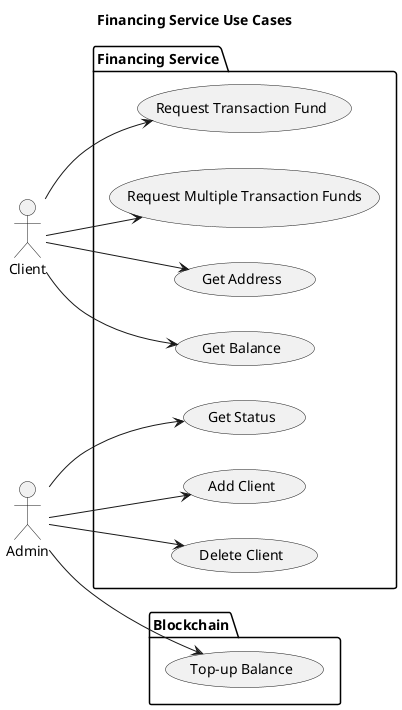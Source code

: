 @startuml
title Financing Service Use Cases
left to right direction

actor Client as C
actor Admin as A

package "Financing Service" {
    C --> (Request Transaction Fund)
    C --> (Request Multiple Transaction Funds)
    C --> (Get Address)
    C --> (Get Balance)

    A --> (Get Status) 
    A --> (Add Client)
    A --> (Delete Client)
}

package "Blockchain" {
    A --> (Top-up Balance)
}

@enduml